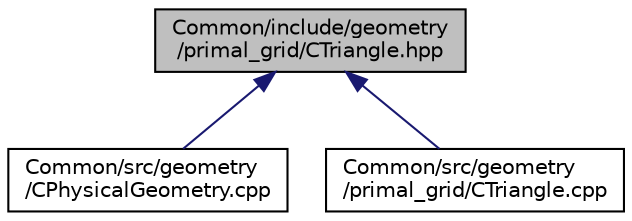 digraph "Common/include/geometry/primal_grid/CTriangle.hpp"
{
 // LATEX_PDF_SIZE
  edge [fontname="Helvetica",fontsize="10",labelfontname="Helvetica",labelfontsize="10"];
  node [fontname="Helvetica",fontsize="10",shape=record];
  Node1 [label="Common/include/geometry\l/primal_grid/CTriangle.hpp",height=0.2,width=0.4,color="black", fillcolor="grey75", style="filled", fontcolor="black",tooltip="Headers of the main subroutines for storing the primal grid structure. The subroutines and functions ..."];
  Node1 -> Node2 [dir="back",color="midnightblue",fontsize="10",style="solid",fontname="Helvetica"];
  Node2 [label="Common/src/geometry\l/CPhysicalGeometry.cpp",height=0.2,width=0.4,color="black", fillcolor="white", style="filled",URL="$CPhysicalGeometry_8cpp.html",tooltip="Implementation of the physical geometry class."];
  Node1 -> Node3 [dir="back",color="midnightblue",fontsize="10",style="solid",fontname="Helvetica"];
  Node3 [label="Common/src/geometry\l/primal_grid/CTriangle.cpp",height=0.2,width=0.4,color="black", fillcolor="white", style="filled",URL="$CTriangle_8cpp.html",tooltip="Main classes for defining the primal grid elements."];
}
